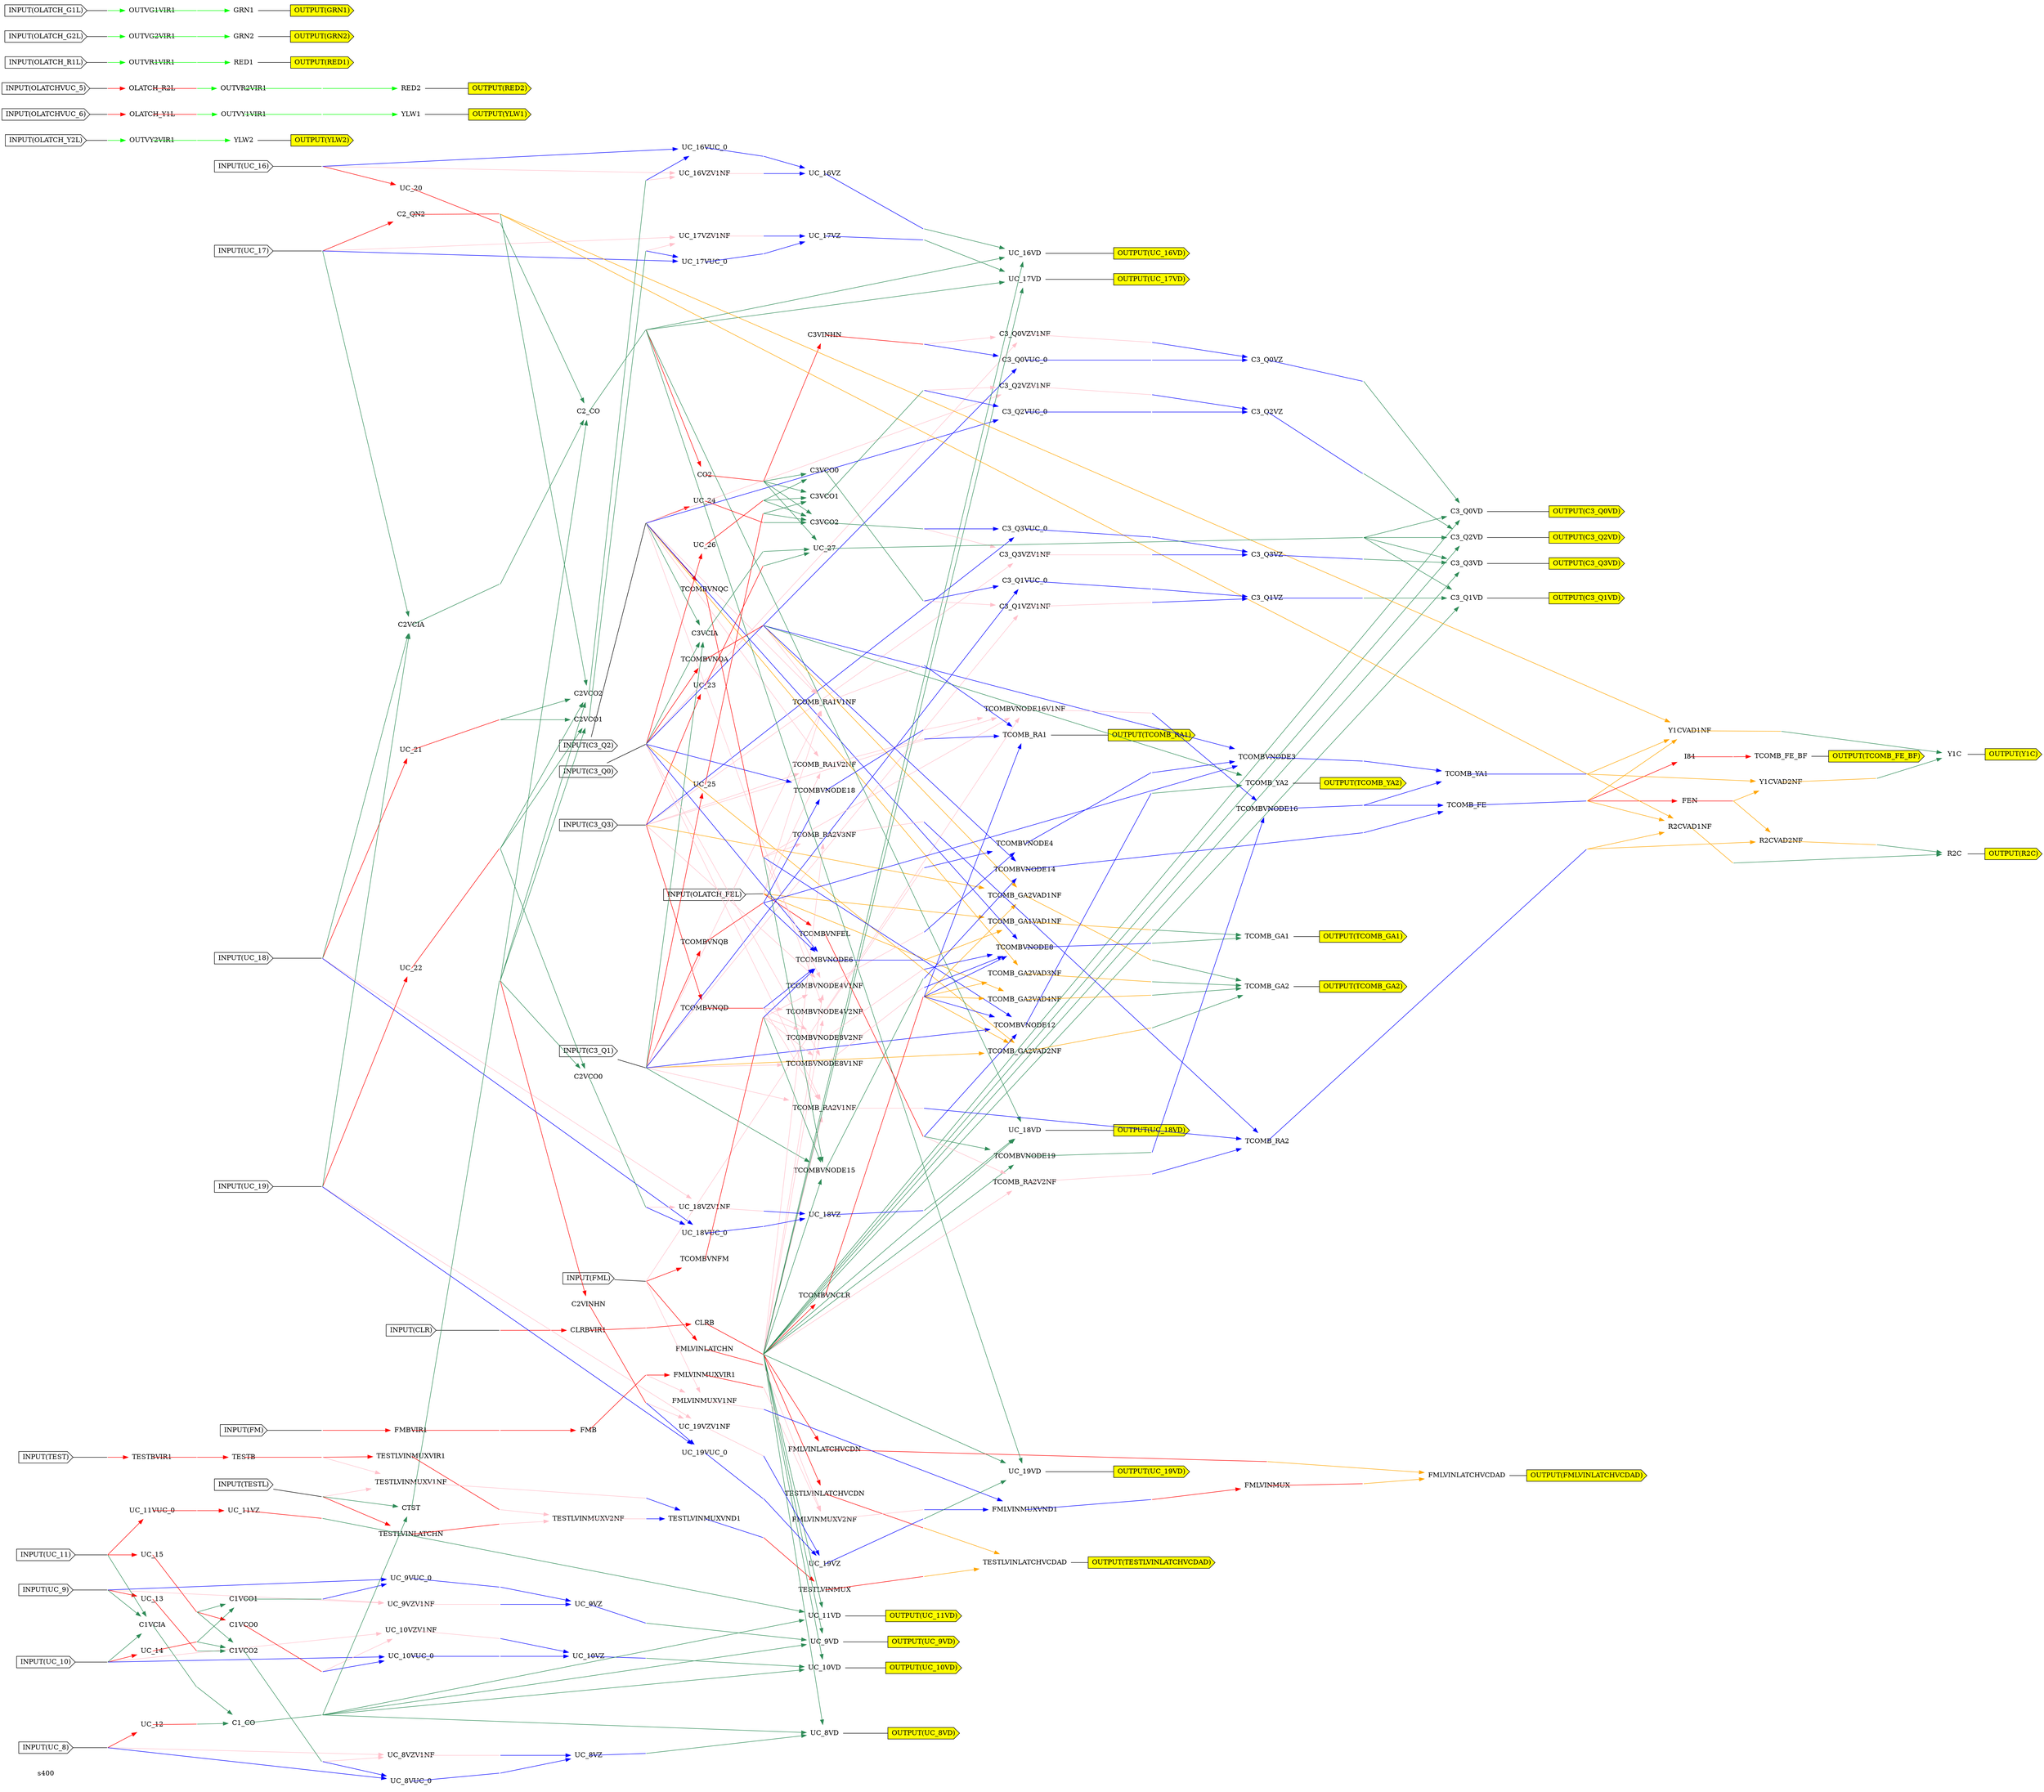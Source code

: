 digraph a
{
	//24 Inputs
	//27 Outputs
	//162 Gates
	overlap = false;
	rankdir = LR;
	splines = false;
	"s400" [color = invis]
	FM [label = "INPUT(FM)" shape = cds style = filled fillcolor = white]
	OFM [label = "", fixedsize="false", width=0, height=0, shape=none]
	FM -> OFM [arrowhead=none]
	TEST [label = "INPUT(TEST)" shape = cds style = filled fillcolor = white]
	OTEST [label = "", fixedsize="false", width=0, height=0, shape=none]
	TEST -> OTEST [arrowhead=none]
	CLR [label = "INPUT(CLR)" shape = cds style = filled fillcolor = white]
	OCLR [label = "", fixedsize="false", width=0, height=0, shape=none]
	CLR -> OCLR [arrowhead=none]
	TESTL [label = "INPUT(TESTL)" shape = cds style = filled fillcolor = white]
	OTESTL [label = "", fixedsize="false", width=0, height=0, shape=none]
	TESTL -> OTESTL [arrowhead=none]
	FML [label = "INPUT(FML)" shape = cds style = filled fillcolor = white]
	OFML [label = "", fixedsize="false", width=0, height=0, shape=none]
	FML -> OFML [arrowhead=none]
	OLATCH_Y2L [label = "INPUT(OLATCH_Y2L)" shape = cds style = filled fillcolor = white]
	OOLATCH_Y2L [label = "", fixedsize="false", width=0, height=0, shape=none]
	OLATCH_Y2L -> OOLATCH_Y2L [arrowhead=none]
	OLATCHVUC_6 [label = "INPUT(OLATCHVUC_6)" shape = cds style = filled fillcolor = white]
	OOLATCHVUC_6 [label = "", fixedsize="false", width=0, height=0, shape=none]
	OLATCHVUC_6 -> OOLATCHVUC_6 [arrowhead=none]
	OLATCHVUC_5 [label = "INPUT(OLATCHVUC_5)" shape = cds style = filled fillcolor = white]
	OOLATCHVUC_5 [label = "", fixedsize="false", width=0, height=0, shape=none]
	OLATCHVUC_5 -> OOLATCHVUC_5 [arrowhead=none]
	OLATCH_R1L [label = "INPUT(OLATCH_R1L)" shape = cds style = filled fillcolor = white]
	OOLATCH_R1L [label = "", fixedsize="false", width=0, height=0, shape=none]
	OLATCH_R1L -> OOLATCH_R1L [arrowhead=none]
	OLATCH_G2L [label = "INPUT(OLATCH_G2L)" shape = cds style = filled fillcolor = white]
	OOLATCH_G2L [label = "", fixedsize="false", width=0, height=0, shape=none]
	OLATCH_G2L -> OOLATCH_G2L [arrowhead=none]
	OLATCH_G1L [label = "INPUT(OLATCH_G1L)" shape = cds style = filled fillcolor = white]
	OOLATCH_G1L [label = "", fixedsize="false", width=0, height=0, shape=none]
	OLATCH_G1L -> OOLATCH_G1L [arrowhead=none]
	OLATCH_FEL [label = "INPUT(OLATCH_FEL)" shape = cds style = filled fillcolor = white]
	OOLATCH_FEL [label = "", fixedsize="false", width=0, height=0, shape=none]
	OLATCH_FEL -> OOLATCH_FEL [arrowhead=none]
	C3_Q3 [label = "INPUT(C3_Q3)" shape = cds style = filled fillcolor = white]
	OC3_Q3 [label = "", fixedsize="false", width=0, height=0, shape=none]
	C3_Q3 -> OC3_Q3 [arrowhead=none]
	C3_Q2 [label = "INPUT(C3_Q2)" shape = cds style = filled fillcolor = white]
	OC3_Q2 [label = "", fixedsize="false", width=0, height=0, shape=none]
	C3_Q2 -> OC3_Q2 [arrowhead=none]
	C3_Q1 [label = "INPUT(C3_Q1)" shape = cds style = filled fillcolor = white]
	OC3_Q1 [label = "", fixedsize="false", width=0, height=0, shape=none]
	C3_Q1 -> OC3_Q1 [arrowhead=none]
	C3_Q0 [label = "INPUT(C3_Q0)" shape = cds style = filled fillcolor = white]
	OC3_Q0 [label = "", fixedsize="false", width=0, height=0, shape=none]
	C3_Q0 -> OC3_Q0 [arrowhead=none]
	UC_16 [label = "INPUT(UC_16)" shape = cds style = filled fillcolor = white]
	OUC_16 [label = "", fixedsize="false", width=0, height=0, shape=none]
	UC_16 -> OUC_16 [arrowhead=none]
	UC_17 [label = "INPUT(UC_17)" shape = cds style = filled fillcolor = white]
	OUC_17 [label = "", fixedsize="false", width=0, height=0, shape=none]
	UC_17 -> OUC_17 [arrowhead=none]
	UC_18 [label = "INPUT(UC_18)" shape = cds style = filled fillcolor = white]
	OUC_18 [label = "", fixedsize="false", width=0, height=0, shape=none]
	UC_18 -> OUC_18 [arrowhead=none]
	UC_19 [label = "INPUT(UC_19)" shape = cds style = filled fillcolor = white]
	OUC_19 [label = "", fixedsize="false", width=0, height=0, shape=none]
	UC_19 -> OUC_19 [arrowhead=none]
	UC_8 [label = "INPUT(UC_8)" shape = cds style = filled fillcolor = white]
	OUC_8 [label = "", fixedsize="false", width=0, height=0, shape=none]
	UC_8 -> OUC_8 [arrowhead=none]
	UC_9 [label = "INPUT(UC_9)" shape = cds style = filled fillcolor = white]
	OUC_9 [label = "", fixedsize="false", width=0, height=0, shape=none]
	UC_9 -> OUC_9 [arrowhead=none]
	UC_10 [label = "INPUT(UC_10)" shape = cds style = filled fillcolor = white]
	OUC_10 [label = "", fixedsize="false", width=0, height=0, shape=none]
	UC_10 -> OUC_10 [arrowhead=none]
	UC_11 [label = "INPUT(UC_11)" shape = cds style = filled fillcolor = white]
	OUC_11 [label = "", fixedsize="false", width=0, height=0, shape=none]
	UC_11 -> OUC_11 [arrowhead=none]
	OYLW2 [label = "OUTPUT(YLW2)" shape = cds style = filled fillcolor = yellow]
	OYLW1 [label = "OUTPUT(YLW1)" shape = cds style = filled fillcolor = yellow]
	ORED2 [label = "OUTPUT(RED2)" shape = cds style = filled fillcolor = yellow]
	ORED1 [label = "OUTPUT(RED1)" shape = cds style = filled fillcolor = yellow]
	OGRN2 [label = "OUTPUT(GRN2)" shape = cds style = filled fillcolor = yellow]
	OGRN1 [label = "OUTPUT(GRN1)" shape = cds style = filled fillcolor = yellow]
	OTCOMB_FE_BF [label = "OUTPUT(TCOMB_FE_BF)" shape = cds style = filled fillcolor = yellow]
	OTESTLVINLATCHVCDAD [label = "OUTPUT(TESTLVINLATCHVCDAD)" shape = cds style = filled fillcolor = yellow]
	OFMLVINLATCHVCDAD [label = "OUTPUT(FMLVINLATCHVCDAD)" shape = cds style = filled fillcolor = yellow]
	OTCOMB_RA1 [label = "OUTPUT(TCOMB_RA1)" shape = cds style = filled fillcolor = yellow]
	OC3_Q3VD [label = "OUTPUT(C3_Q3VD)" shape = cds style = filled fillcolor = yellow]
	OC3_Q2VD [label = "OUTPUT(C3_Q2VD)" shape = cds style = filled fillcolor = yellow]
	OC3_Q1VD [label = "OUTPUT(C3_Q1VD)" shape = cds style = filled fillcolor = yellow]
	OC3_Q0VD [label = "OUTPUT(C3_Q0VD)" shape = cds style = filled fillcolor = yellow]
	OUC_16VD [label = "OUTPUT(UC_16VD)" shape = cds style = filled fillcolor = yellow]
	OUC_17VD [label = "OUTPUT(UC_17VD)" shape = cds style = filled fillcolor = yellow]
	OUC_18VD [label = "OUTPUT(UC_18VD)" shape = cds style = filled fillcolor = yellow]
	OUC_19VD [label = "OUTPUT(UC_19VD)" shape = cds style = filled fillcolor = yellow]
	OUC_8VD [label = "OUTPUT(UC_8VD)" shape = cds style = filled fillcolor = yellow]
	OUC_9VD [label = "OUTPUT(UC_9VD)" shape = cds style = filled fillcolor = yellow]
	OUC_10VD [label = "OUTPUT(UC_10VD)" shape = cds style = filled fillcolor = yellow]
	OUC_11VD [label = "OUTPUT(UC_11VD)" shape = cds style = filled fillcolor = yellow]
	OTCOMB_GA2 [label = "OUTPUT(TCOMB_GA2)" shape = cds style = filled fillcolor = yellow]
	OTCOMB_YA2 [label = "OUTPUT(TCOMB_YA2)" shape = cds style = filled fillcolor = yellow]
	OTCOMB_GA1 [label = "OUTPUT(TCOMB_GA1)" shape = cds style = filled fillcolor = yellow]
	OY1C [label = "OUTPUT(Y1C)" shape = cds style = filled fillcolor = yellow]
	OR2C [label = "OUTPUT(R2C)" shape = cds style = filled fillcolor = yellow]
	TESTLVINMUXVIR1 [label = "TESTLVINMUXVIR1" shape = none fillcolor = red image="NOT.png"];
	OTESTLVINMUXVIR1 [label = "", fixedsize="false", width=0, height=0, shape=none]
	TESTLVINMUXVIR1 -> OTESTLVINMUXVIR1 [arrowhead=none color = red tailclip=false]
	OTESTB -> TESTLVINMUXVIR1 [color = red];
	TESTLVINMUX [label = "TESTLVINMUX" shape = none fillcolor = red image="NOT.png"];
	OTESTLVINMUX [label = "", fixedsize="false", width=0, height=0, shape=none]
	TESTLVINMUX -> OTESTLVINMUX [arrowhead=none color = red tailclip=false]
	OTESTLVINMUXVND1 -> TESTLVINMUX [color = red];
	TESTLVINLATCHN [label = "TESTLVINLATCHN" shape = none fillcolor = red image="NOT.png"];
	OTESTLVINLATCHN [label = "", fixedsize="false", width=0, height=0, shape=none]
	TESTLVINLATCHN -> OTESTLVINLATCHN [arrowhead=none color = red tailclip=false]
	OTESTL -> TESTLVINLATCHN [color = red];
	TESTLVINLATCHVCDN [label = "TESTLVINLATCHVCDN" shape = none fillcolor = red image="NOT.png"];
	OTESTLVINLATCHVCDN [label = "", fixedsize="false", width=0, height=0, shape=none]
	TESTLVINLATCHVCDN -> OTESTLVINLATCHVCDN [arrowhead=none color = red tailclip=false]
	OCLRB -> TESTLVINLATCHVCDN [color = red];
	FMLVINMUXVIR1 [label = "FMLVINMUXVIR1" shape = none fillcolor = red image="NOT.png"];
	OFMLVINMUXVIR1 [label = "", fixedsize="false", width=0, height=0, shape=none]
	FMLVINMUXVIR1 -> OFMLVINMUXVIR1 [arrowhead=none color = red tailclip=false]
	OFMB -> FMLVINMUXVIR1 [color = red];
	FMLVINMUX [label = "FMLVINMUX" shape = none fillcolor = red image="NOT.png"];
	OFMLVINMUX [label = "", fixedsize="false", width=0, height=0, shape=none]
	FMLVINMUX -> OFMLVINMUX [arrowhead=none color = red tailclip=false]
	OFMLVINMUXVND1 -> FMLVINMUX [color = red];
	FMLVINLATCHN [label = "FMLVINLATCHN" shape = none fillcolor = red image="NOT.png"];
	OFMLVINLATCHN [label = "", fixedsize="false", width=0, height=0, shape=none]
	FMLVINLATCHN -> OFMLVINLATCHN [arrowhead=none color = red tailclip=false]
	OFML -> FMLVINLATCHN [color = red];
	FMLVINLATCHVCDN [label = "FMLVINLATCHVCDN" shape = none fillcolor = red image="NOT.png"];
	OFMLVINLATCHVCDN [label = "", fixedsize="false", width=0, height=0, shape=none]
	FMLVINLATCHVCDN -> OFMLVINLATCHVCDN [arrowhead=none color = red tailclip=false]
	OCLRB -> FMLVINLATCHVCDN [color = red];
	YLW2 [label = "YLW2" shape = none fillcolor = green image="BUF.png"];
	YLW2 -> OYLW2 [arrowhead=none color = black]
	OOUTVY2VIR1 -> YLW2 [color = green];
	OUTVY2VIR1 [label = "OUTVY2VIR1" shape = none fillcolor = green image="BUF.png"];
	OOUTVY2VIR1 [label = "", fixedsize="false", width=0, height=0, shape=none]
	OUTVY2VIR1 -> OOUTVY2VIR1 [arrowhead=none color = green tailclip=false]
	OOLATCH_Y2L -> OUTVY2VIR1 [color = green];
	YLW1 [label = "YLW1" shape = none fillcolor = green image="BUF.png"];
	YLW1 -> OYLW1 [arrowhead=none color = black]
	OOUTVY1VIR1 -> YLW1 [color = green];
	OUTVY1VIR1 [label = "OUTVY1VIR1" shape = none fillcolor = green image="BUF.png"];
	OOUTVY1VIR1 [label = "", fixedsize="false", width=0, height=0, shape=none]
	OUTVY1VIR1 -> OOUTVY1VIR1 [arrowhead=none color = green tailclip=false]
	OOLATCH_Y1L -> OUTVY1VIR1 [color = green];
	RED2 [label = "RED2" shape = none fillcolor = green image="BUF.png"];
	RED2 -> ORED2 [arrowhead=none color = black]
	OOUTVR2VIR1 -> RED2 [color = green];
	OUTVR2VIR1 [label = "OUTVR2VIR1" shape = none fillcolor = green image="BUF.png"];
	OOUTVR2VIR1 [label = "", fixedsize="false", width=0, height=0, shape=none]
	OUTVR2VIR1 -> OOUTVR2VIR1 [arrowhead=none color = green tailclip=false]
	OOLATCH_R2L -> OUTVR2VIR1 [color = green];
	RED1 [label = "RED1" shape = none fillcolor = green image="BUF.png"];
	RED1 -> ORED1 [arrowhead=none color = black]
	OOUTVR1VIR1 -> RED1 [color = green];
	OUTVR1VIR1 [label = "OUTVR1VIR1" shape = none fillcolor = green image="BUF.png"];
	OOUTVR1VIR1 [label = "", fixedsize="false", width=0, height=0, shape=none]
	OUTVR1VIR1 -> OOUTVR1VIR1 [arrowhead=none color = green tailclip=false]
	OOLATCH_R1L -> OUTVR1VIR1 [color = green];
	GRN2 [label = "GRN2" shape = none fillcolor = green image="BUF.png"];
	GRN2 -> OGRN2 [arrowhead=none color = black]
	OOUTVG2VIR1 -> GRN2 [color = green];
	OUTVG2VIR1 [label = "OUTVG2VIR1" shape = none fillcolor = green image="BUF.png"];
	OOUTVG2VIR1 [label = "", fixedsize="false", width=0, height=0, shape=none]
	OUTVG2VIR1 -> OOUTVG2VIR1 [arrowhead=none color = green tailclip=false]
	OOLATCH_G2L -> OUTVG2VIR1 [color = green];
	GRN1 [label = "GRN1" shape = none fillcolor = green image="BUF.png"];
	GRN1 -> OGRN1 [arrowhead=none color = black]
	OOUTVG1VIR1 -> GRN1 [color = green];
	OUTVG1VIR1 [label = "OUTVG1VIR1" shape = none fillcolor = green image="BUF.png"];
	OOUTVG1VIR1 [label = "", fixedsize="false", width=0, height=0, shape=none]
	OUTVG1VIR1 -> OOUTVG1VIR1 [arrowhead=none color = green tailclip=false]
	OOLATCH_G1L -> OUTVG1VIR1 [color = green];
	OLATCH_Y1L [label = "OLATCH_Y1L" shape = none fillcolor = red image="NOT.png"];
	OOLATCH_Y1L [label = "", fixedsize="false", width=0, height=0, shape=none]
	OLATCH_Y1L -> OOLATCH_Y1L [arrowhead=none color = red tailclip=false]
	OOLATCHVUC_6 -> OLATCH_Y1L [color = red];
	OLATCH_R2L [label = "OLATCH_R2L" shape = none fillcolor = red image="NOT.png"];
	OOLATCH_R2L [label = "", fixedsize="false", width=0, height=0, shape=none]
	OLATCH_R2L -> OOLATCH_R2L [arrowhead=none color = red tailclip=false]
	OOLATCHVUC_5 -> OLATCH_R2L [color = red];
	I84 [label = "I84" shape = none fillcolor = red image="NOT.png"];
	OI84 [label = "", fixedsize="false", width=0, height=0, shape=none]
	I84 -> OI84 [arrowhead=none color = red tailclip=false]
	OTCOMB_FE -> I84 [color = red];
	TCOMB_FE_BF [label = "TCOMB_FE_BF" shape = none fillcolor = red image="NOT.png"];
	TCOMB_FE_BF -> OTCOMB_FE_BF [arrowhead=none color = black]
	OI84 -> TCOMB_FE_BF [color = red];
	FEN [label = "FEN" shape = none fillcolor = red image="NOT.png"];
	OFEN [label = "", fixedsize="false", width=0, height=0, shape=none]
	FEN -> OFEN [arrowhead=none color = red tailclip=false]
	OTCOMB_FE -> FEN [color = red];
	CO2 [label = "CO2" shape = none fillcolor = red image="NOT.png"];
	OCO2 [label = "", fixedsize="false", width=0, height=0, shape=none]
	CO2 -> OCO2 [arrowhead=none color = red tailclip=false]
	OC2_CO -> CO2 [color = red];
	UC_23 [label = "UC_23" shape = none fillcolor = red image="NOT.png"];
	OUC_23 [label = "", fixedsize="false", width=0, height=0, shape=none]
	UC_23 -> OUC_23 [arrowhead=none color = red tailclip=false]
	OC3_Q3 -> UC_23 [color = red];
	UC_24 [label = "UC_24" shape = none fillcolor = red image="NOT.png"];
	OUC_24 [label = "", fixedsize="false", width=0, height=0, shape=none]
	UC_24 -> OUC_24 [arrowhead=none color = red tailclip=false]
	OC3_Q2 -> UC_24 [color = red];
	UC_25 [label = "UC_25" shape = none fillcolor = red image="NOT.png"];
	OUC_25 [label = "", fixedsize="false", width=0, height=0, shape=none]
	UC_25 -> OUC_25 [arrowhead=none color = red tailclip=false]
	OC3_Q1 -> UC_25 [color = red];
	UC_26 [label = "UC_26" shape = none fillcolor = red image="NOT.png"];
	OUC_26 [label = "", fixedsize="false", width=0, height=0, shape=none]
	UC_26 -> OUC_26 [arrowhead=none color = red tailclip=false]
	OC3_Q0 -> UC_26 [color = red];
	C3VINHN [label = "C3VINHN" shape = none fillcolor = red image="NOT.png"];
	OC3VINHN [label = "", fixedsize="false", width=0, height=0, shape=none]
	C3VINHN -> OC3VINHN [arrowhead=none color = red tailclip=false]
	OCO2 -> C3VINHN [color = red];
	UC_20 [label = "UC_20" shape = none fillcolor = red image="NOT.png"];
	OUC_20 [label = "", fixedsize="false", width=0, height=0, shape=none]
	UC_20 -> OUC_20 [arrowhead=none color = red tailclip=false]
	OUC_16 -> UC_20 [color = red];
	C2_QN2 [label = "C2_QN2" shape = none fillcolor = red image="NOT.png"];
	OC2_QN2 [label = "", fixedsize="false", width=0, height=0, shape=none]
	C2_QN2 -> OC2_QN2 [arrowhead=none color = red tailclip=false]
	OUC_17 -> C2_QN2 [color = red];
	UC_21 [label = "UC_21" shape = none fillcolor = red image="NOT.png"];
	OUC_21 [label = "", fixedsize="false", width=0, height=0, shape=none]
	UC_21 -> OUC_21 [arrowhead=none color = red tailclip=false]
	OUC_18 -> UC_21 [color = red];
	UC_22 [label = "UC_22" shape = none fillcolor = red image="NOT.png"];
	OUC_22 [label = "", fixedsize="false", width=0, height=0, shape=none]
	UC_22 -> OUC_22 [arrowhead=none color = red tailclip=false]
	OUC_19 -> UC_22 [color = red];
	C2VINHN [label = "C2VINHN" shape = none fillcolor = red image="NOT.png"];
	OC2VINHN [label = "", fixedsize="false", width=0, height=0, shape=none]
	C2VINHN -> OC2VINHN [arrowhead=none color = red tailclip=false]
	OCTST -> C2VINHN [color = red];
	C1VCO0 [label = "C1VCO0" shape = none fillcolor = red image="NOT.png"];
	OC1VCO0 [label = "", fixedsize="false", width=0, height=0, shape=none]
	C1VCO0 -> OC1VCO0 [arrowhead=none color = red tailclip=false]
	OUC_15 -> C1VCO0 [color = red];
	UC_12 [label = "UC_12" shape = none fillcolor = red image="NOT.png"];
	OUC_12 [label = "", fixedsize="false", width=0, height=0, shape=none]
	UC_12 -> OUC_12 [arrowhead=none color = red tailclip=false]
	OUC_8 -> UC_12 [color = red];
	UC_13 [label = "UC_13" shape = none fillcolor = red image="NOT.png"];
	OUC_13 [label = "", fixedsize="false", width=0, height=0, shape=none]
	UC_13 -> OUC_13 [arrowhead=none color = red tailclip=false]
	OUC_9 -> UC_13 [color = red];
	UC_14 [label = "UC_14" shape = none fillcolor = red image="NOT.png"];
	OUC_14 [label = "", fixedsize="false", width=0, height=0, shape=none]
	UC_14 -> OUC_14 [arrowhead=none color = red tailclip=false]
	OUC_10 -> UC_14 [color = red];
	UC_11VZ [label = "UC_11VZ" shape = none fillcolor = red image="NOT.png"];
	OUC_11VZ [label = "", fixedsize="false", width=0, height=0, shape=none]
	UC_11VZ -> OUC_11VZ [arrowhead=none color = red tailclip=false]
	OUC_11VUC_0 -> UC_11VZ [color = red];
	UC_11VUC_0 [label = "UC_11VUC_0" shape = none fillcolor = red image="NOT.png"];
	OUC_11VUC_0 [label = "", fixedsize="false", width=0, height=0, shape=none]
	UC_11VUC_0 -> OUC_11VUC_0 [arrowhead=none color = red tailclip=false]
	OUC_11 -> UC_11VUC_0 [color = red];
	UC_15 [label = "UC_15" shape = none fillcolor = red image="NOT.png"];
	OUC_15 [label = "", fixedsize="false", width=0, height=0, shape=none]
	UC_15 -> OUC_15 [arrowhead=none color = red tailclip=false]
	OUC_11 -> UC_15 [color = red];
	TCOMBVNQD [label = "TCOMBVNQD" shape = none fillcolor = red image="NOT.png"];
	OTCOMBVNQD [label = "", fixedsize="false", width=0, height=0, shape=none]
	TCOMBVNQD -> OTCOMBVNQD [arrowhead=none color = red tailclip=false]
	OC3_Q3 -> TCOMBVNQD [color = red];
	TCOMBVNQC [label = "TCOMBVNQC" shape = none fillcolor = red image="NOT.png"];
	OTCOMBVNQC [label = "", fixedsize="false", width=0, height=0, shape=none]
	TCOMBVNQC -> OTCOMBVNQC [arrowhead=none color = red tailclip=false]
	OC3_Q2 -> TCOMBVNQC [color = red];
	TCOMBVNQB [label = "TCOMBVNQB" shape = none fillcolor = red image="NOT.png"];
	OTCOMBVNQB [label = "", fixedsize="false", width=0, height=0, shape=none]
	TCOMBVNQB -> OTCOMBVNQB [arrowhead=none color = red tailclip=false]
	OC3_Q1 -> TCOMBVNQB [color = red];
	TCOMBVNQA [label = "TCOMBVNQA" shape = none fillcolor = red image="NOT.png"];
	OTCOMBVNQA [label = "", fixedsize="false", width=0, height=0, shape=none]
	TCOMBVNQA -> OTCOMBVNQA [arrowhead=none color = red tailclip=false]
	OC3_Q0 -> TCOMBVNQA [color = red];
	TCOMBVNFM [label = "TCOMBVNFM" shape = none fillcolor = red image="NOT.png"];
	OTCOMBVNFM [label = "", fixedsize="false", width=0, height=0, shape=none]
	TCOMBVNFM -> OTCOMBVNFM [arrowhead=none color = red tailclip=false]
	OFML -> TCOMBVNFM [color = red];
	TCOMBVNFEL [label = "TCOMBVNFEL" shape = none fillcolor = red image="NOT.png"];
	OTCOMBVNFEL [label = "", fixedsize="false", width=0, height=0, shape=none]
	TCOMBVNFEL -> OTCOMBVNFEL [arrowhead=none color = red tailclip=false]
	OOLATCH_FEL -> TCOMBVNFEL [color = red];
	TCOMBVNCLR [label = "TCOMBVNCLR" shape = none fillcolor = red image="NOT.png"];
	OTCOMBVNCLR [label = "", fixedsize="false", width=0, height=0, shape=none]
	TCOMBVNCLR -> OTCOMBVNCLR [arrowhead=none color = red tailclip=false]
	OCLRB -> TCOMBVNCLR [color = red];
	TESTB [label = "TESTB" shape = none fillcolor = red image="NOT.png"];
	OTESTB [label = "", fixedsize="false", width=0, height=0, shape=none]
	TESTB -> OTESTB [arrowhead=none color = red tailclip=false]
	OTESTBVIR1 -> TESTB [color = red];
	TESTBVIR1 [label = "TESTBVIR1" shape = none fillcolor = red image="NOT.png"];
	OTESTBVIR1 [label = "", fixedsize="false", width=0, height=0, shape=none]
	TESTBVIR1 -> OTESTBVIR1 [arrowhead=none color = red tailclip=false]
	OTEST -> TESTBVIR1 [color = red];
	FMB [label = "FMB" shape = none fillcolor = red image="NOT.png"];
	OFMB [label = "", fixedsize="false", width=0, height=0, shape=none]
	FMB -> OFMB [arrowhead=none color = red tailclip=false]
	OFMBVIR1 -> FMB [color = red];
	FMBVIR1 [label = "FMBVIR1" shape = none fillcolor = red image="NOT.png"];
	OFMBVIR1 [label = "", fixedsize="false", width=0, height=0, shape=none]
	FMBVIR1 -> OFMBVIR1 [arrowhead=none color = red tailclip=false]
	OFM -> FMBVIR1 [color = red];
	CLRB [label = "CLRB" shape = none fillcolor = red image="NOT.png"];
	OCLRB [label = "", fixedsize="false", width=0, height=0, shape=none]
	CLRB -> OCLRB [arrowhead=none color = red tailclip=false]
	OCLRBVIR1 -> CLRB [color = red];
	CLRBVIR1 [label = "CLRBVIR1" shape = none fillcolor = red image="NOT.png"];
	OCLRBVIR1 [label = "", fixedsize="false", width=0, height=0, shape=none]
	CLRBVIR1 -> OCLRBVIR1 [arrowhead=none color = red tailclip=false]
	OCLR -> CLRBVIR1 [color = red];
	TESTLVINLATCHVCDAD [label = "TESTLVINLATCHVCDAD" shape = none fillcolor = orange image="AND.png"];
	TESTLVINLATCHVCDAD -> OTESTLVINLATCHVCDAD [arrowhead=none color = black]
	OTESTLVINLATCHVCDN -> TESTLVINLATCHVCDAD [color = orange];
	OTESTLVINMUX -> TESTLVINLATCHVCDAD [color = orange];
	FMLVINLATCHVCDAD [label = "FMLVINLATCHVCDAD" shape = none fillcolor = orange image="AND.png"];
	FMLVINLATCHVCDAD -> OFMLVINLATCHVCDAD [arrowhead=none color = black]
	OFMLVINLATCHVCDN -> FMLVINLATCHVCDAD [color = orange];
	OFMLVINMUX -> FMLVINLATCHVCDAD [color = orange];
	TCOMB_GA2VAD4NF [label = "TCOMB_GA2VAD4NF" shape = none fillcolor = orange image="AND.png"];
	OTCOMB_GA2VAD4NF [label = "", fixedsize="false", width=0, height=0, shape=none]
	TCOMB_GA2VAD4NF -> OTCOMB_GA2VAD4NF [arrowhead=none color = orange tailclip=false]
	OOLATCH_FEL -> TCOMB_GA2VAD4NF [color = orange];
	OTCOMBVNCLR -> TCOMB_GA2VAD4NF [color = orange];
	TCOMB_GA2VAD3NF [label = "TCOMB_GA2VAD3NF" shape = none fillcolor = orange image="AND.png"];
	OTCOMB_GA2VAD3NF [label = "", fixedsize="false", width=0, height=0, shape=none]
	TCOMB_GA2VAD3NF -> OTCOMB_GA2VAD3NF [arrowhead=none color = orange tailclip=false]
	OC3_Q2 -> TCOMB_GA2VAD3NF [color = orange];
	OTCOMBVNCLR -> TCOMB_GA2VAD3NF [color = orange];
	TCOMB_GA2VAD2NF [label = "TCOMB_GA2VAD2NF" shape = none fillcolor = orange image="AND.png"];
	OTCOMB_GA2VAD2NF [label = "", fixedsize="false", width=0, height=0, shape=none]
	TCOMB_GA2VAD2NF -> OTCOMB_GA2VAD2NF [arrowhead=none color = orange tailclip=false]
	OC3_Q0 -> TCOMB_GA2VAD2NF [color = orange];
	OC3_Q1 -> TCOMB_GA2VAD2NF [color = orange];
	OTCOMBVNCLR -> TCOMB_GA2VAD2NF [color = orange];
	TCOMB_GA2VAD1NF [label = "TCOMB_GA2VAD1NF" shape = none fillcolor = orange image="AND.png"];
	OTCOMB_GA2VAD1NF [label = "", fixedsize="false", width=0, height=0, shape=none]
	TCOMB_GA2VAD1NF -> OTCOMB_GA2VAD1NF [arrowhead=none color = orange tailclip=false]
	OTCOMBVNQA -> TCOMB_GA2VAD1NF [color = orange];
	OC3_Q3 -> TCOMB_GA2VAD1NF [color = orange];
	OTCOMBVNCLR -> TCOMB_GA2VAD1NF [color = orange];
	TCOMB_GA1VAD1NF [label = "TCOMB_GA1VAD1NF" shape = none fillcolor = orange image="AND.png"];
	OTCOMB_GA1VAD1NF [label = "", fixedsize="false", width=0, height=0, shape=none]
	TCOMB_GA1VAD1NF -> OTCOMB_GA1VAD1NF [arrowhead=none color = orange tailclip=false]
	OTCOMBVNODE6 -> TCOMB_GA1VAD1NF [color = orange];
	OOLATCH_FEL -> TCOMB_GA1VAD1NF [color = orange];
	Y1CVAD2NF [label = "Y1CVAD2NF" shape = none fillcolor = orange image="AND.png"];
	OY1CVAD2NF [label = "", fixedsize="false", width=0, height=0, shape=none]
	Y1CVAD2NF -> OY1CVAD2NF [arrowhead=none color = orange tailclip=false]
	OFEN -> Y1CVAD2NF [color = orange];
	OTCOMB_YA1 -> Y1CVAD2NF [color = orange];
	Y1CVAD1NF [label = "Y1CVAD1NF" shape = none fillcolor = orange image="AND.png"];
	OY1CVAD1NF [label = "", fixedsize="false", width=0, height=0, shape=none]
	Y1CVAD1NF -> OY1CVAD1NF [arrowhead=none color = orange tailclip=false]
	OTCOMB_FE -> Y1CVAD1NF [color = orange];
	OTCOMB_YA1 -> Y1CVAD1NF [color = orange];
	OC2_QN2 -> Y1CVAD1NF [color = orange];
	R2CVAD2NF [label = "R2CVAD2NF" shape = none fillcolor = orange image="AND.png"];
	OR2CVAD2NF [label = "", fixedsize="false", width=0, height=0, shape=none]
	R2CVAD2NF -> OR2CVAD2NF [arrowhead=none color = orange tailclip=false]
	OFEN -> R2CVAD2NF [color = orange];
	OTCOMB_RA2 -> R2CVAD2NF [color = orange];
	R2CVAD1NF [label = "R2CVAD1NF" shape = none fillcolor = orange image="AND.png"];
	OR2CVAD1NF [label = "", fixedsize="false", width=0, height=0, shape=none]
	R2CVAD1NF -> OR2CVAD1NF [arrowhead=none color = orange tailclip=false]
	OTCOMB_FE -> R2CVAD1NF [color = orange];
	OTCOMB_RA2 -> R2CVAD1NF [color = orange];
	OC2_QN2 -> R2CVAD1NF [color = orange];
	TESTLVINMUXV2NF [label = "TESTLVINMUXV2NF" shape = none fillcolor = pink image="OR.png"];
	OTESTLVINMUXV2NF [label = "", fixedsize="false", width=0, height=0, shape=none]
	TESTLVINMUXV2NF -> OTESTLVINMUXV2NF [arrowhead=none color = pink tailclip=false]
	OTESTLVINMUXVIR1 -> TESTLVINMUXV2NF [color = pink];
	OTESTLVINLATCHN -> TESTLVINMUXV2NF [color = pink];
	TESTLVINMUXV1NF [label = "TESTLVINMUXV1NF" shape = none fillcolor = pink image="OR.png"];
	OTESTLVINMUXV1NF [label = "", fixedsize="false", width=0, height=0, shape=none]
	TESTLVINMUXV1NF -> OTESTLVINMUXV1NF [arrowhead=none color = pink tailclip=false]
	OTESTB -> TESTLVINMUXV1NF [color = pink];
	OTESTL -> TESTLVINMUXV1NF [color = pink];
	FMLVINMUXV2NF [label = "FMLVINMUXV2NF" shape = none fillcolor = pink image="OR.png"];
	OFMLVINMUXV2NF [label = "", fixedsize="false", width=0, height=0, shape=none]
	FMLVINMUXV2NF -> OFMLVINMUXV2NF [arrowhead=none color = pink tailclip=false]
	OFMLVINMUXVIR1 -> FMLVINMUXV2NF [color = pink];
	OFMLVINLATCHN -> FMLVINMUXV2NF [color = pink];
	FMLVINMUXV1NF [label = "FMLVINMUXV1NF" shape = none fillcolor = pink image="OR.png"];
	OFMLVINMUXV1NF [label = "", fixedsize="false", width=0, height=0, shape=none]
	FMLVINMUXV1NF -> OFMLVINMUXV1NF [arrowhead=none color = pink tailclip=false]
	OFMB -> FMLVINMUXV1NF [color = pink];
	OFML -> FMLVINMUXV1NF [color = pink];
	C3_Q3VZV1NF [label = "C3_Q3VZV1NF" shape = none fillcolor = pink image="OR.png"];
	OC3_Q3VZV1NF [label = "", fixedsize="false", width=0, height=0, shape=none]
	C3_Q3VZV1NF -> OC3_Q3VZV1NF [arrowhead=none color = pink tailclip=false]
	OC3VCO2 -> C3_Q3VZV1NF [color = pink];
	OC3_Q3 -> C3_Q3VZV1NF [color = pink];
	C3_Q2VZV1NF [label = "C3_Q2VZV1NF" shape = none fillcolor = pink image="OR.png"];
	OC3_Q2VZV1NF [label = "", fixedsize="false", width=0, height=0, shape=none]
	C3_Q2VZV1NF -> OC3_Q2VZV1NF [arrowhead=none color = pink tailclip=false]
	OC3VCO1 -> C3_Q2VZV1NF [color = pink];
	OC3_Q2 -> C3_Q2VZV1NF [color = pink];
	C3_Q1VZV1NF [label = "C3_Q1VZV1NF" shape = none fillcolor = pink image="OR.png"];
	OC3_Q1VZV1NF [label = "", fixedsize="false", width=0, height=0, shape=none]
	C3_Q1VZV1NF -> OC3_Q1VZV1NF [arrowhead=none color = pink tailclip=false]
	OC3VCO0 -> C3_Q1VZV1NF [color = pink];
	OC3_Q1 -> C3_Q1VZV1NF [color = pink];
	C3_Q0VZV1NF [label = "C3_Q0VZV1NF" shape = none fillcolor = pink image="OR.png"];
	OC3_Q0VZV1NF [label = "", fixedsize="false", width=0, height=0, shape=none]
	C3_Q0VZV1NF -> OC3_Q0VZV1NF [arrowhead=none color = pink tailclip=false]
	OC3VINHN -> C3_Q0VZV1NF [color = pink];
	OC3_Q0 -> C3_Q0VZV1NF [color = pink];
	UC_16VZV1NF [label = "UC_16VZV1NF" shape = none fillcolor = pink image="OR.png"];
	OUC_16VZV1NF [label = "", fixedsize="false", width=0, height=0, shape=none]
	UC_16VZV1NF -> OUC_16VZV1NF [arrowhead=none color = pink tailclip=false]
	OC2VCO2 -> UC_16VZV1NF [color = pink];
	OUC_16 -> UC_16VZV1NF [color = pink];
	UC_17VZV1NF [label = "UC_17VZV1NF" shape = none fillcolor = pink image="OR.png"];
	OUC_17VZV1NF [label = "", fixedsize="false", width=0, height=0, shape=none]
	UC_17VZV1NF -> OUC_17VZV1NF [arrowhead=none color = pink tailclip=false]
	OC2VCO1 -> UC_17VZV1NF [color = pink];
	OUC_17 -> UC_17VZV1NF [color = pink];
	UC_18VZV1NF [label = "UC_18VZV1NF" shape = none fillcolor = pink image="OR.png"];
	OUC_18VZV1NF [label = "", fixedsize="false", width=0, height=0, shape=none]
	UC_18VZV1NF -> OUC_18VZV1NF [arrowhead=none color = pink tailclip=false]
	OC2VCO0 -> UC_18VZV1NF [color = pink];
	OUC_18 -> UC_18VZV1NF [color = pink];
	UC_19VZV1NF [label = "UC_19VZV1NF" shape = none fillcolor = pink image="OR.png"];
	OUC_19VZV1NF [label = "", fixedsize="false", width=0, height=0, shape=none]
	UC_19VZV1NF -> OUC_19VZV1NF [arrowhead=none color = pink tailclip=false]
	OC2VINHN -> UC_19VZV1NF [color = pink];
	OUC_19 -> UC_19VZV1NF [color = pink];
	UC_8VZV1NF [label = "UC_8VZV1NF" shape = none fillcolor = pink image="OR.png"];
	OUC_8VZV1NF [label = "", fixedsize="false", width=0, height=0, shape=none]
	UC_8VZV1NF -> OUC_8VZV1NF [arrowhead=none color = pink tailclip=false]
	OC1VCO2 -> UC_8VZV1NF [color = pink];
	OUC_8 -> UC_8VZV1NF [color = pink];
	UC_9VZV1NF [label = "UC_9VZV1NF" shape = none fillcolor = pink image="OR.png"];
	OUC_9VZV1NF [label = "", fixedsize="false", width=0, height=0, shape=none]
	UC_9VZV1NF -> OUC_9VZV1NF [arrowhead=none color = pink tailclip=false]
	OC1VCO1 -> UC_9VZV1NF [color = pink];
	OUC_9 -> UC_9VZV1NF [color = pink];
	UC_10VZV1NF [label = "UC_10VZV1NF" shape = none fillcolor = pink image="OR.png"];
	OUC_10VZV1NF [label = "", fixedsize="false", width=0, height=0, shape=none]
	UC_10VZV1NF -> OUC_10VZV1NF [arrowhead=none color = pink tailclip=false]
	OC1VCO0 -> UC_10VZV1NF [color = pink];
	OUC_10 -> UC_10VZV1NF [color = pink];
	TCOMBVNODE16V1NF [label = "TCOMBVNODE16V1NF" shape = none fillcolor = pink image="OR.png"];
	OTCOMBVNODE16V1NF [label = "", fixedsize="false", width=0, height=0, shape=none]
	TCOMBVNODE16V1NF -> OTCOMBVNODE16V1NF [arrowhead=none color = pink tailclip=false]
	OTCOMBVNODE18 -> TCOMBVNODE16V1NF [color = pink];
	OFML -> TCOMBVNODE16V1NF [color = pink];
	OC3_Q3 -> TCOMBVNODE16V1NF [color = pink];
	OTCOMBVNQC -> TCOMBVNODE16V1NF [color = pink];
	TCOMB_RA2V3NF [label = "TCOMB_RA2V3NF" shape = none fillcolor = pink image="OR.png"];
	OTCOMB_RA2V3NF [label = "", fixedsize="false", width=0, height=0, shape=none]
	TCOMB_RA2V3NF -> OTCOMB_RA2V3NF [arrowhead=none color = pink tailclip=false]
	OTCOMBVNQC -> TCOMB_RA2V3NF [color = pink];
	OCLRB -> TCOMB_RA2V3NF [color = pink];
	TCOMB_RA2V2NF [label = "TCOMB_RA2V2NF" shape = none fillcolor = pink image="OR.png"];
	OTCOMB_RA2V2NF [label = "", fixedsize="false", width=0, height=0, shape=none]
	TCOMB_RA2V2NF -> OTCOMB_RA2V2NF [arrowhead=none color = pink tailclip=false]
	OTCOMBVNFEL -> TCOMB_RA2V2NF [color = pink];
	OCLRB -> TCOMB_RA2V2NF [color = pink];
	TCOMB_RA2V1NF [label = "TCOMB_RA2V1NF" shape = none fillcolor = pink image="OR.png"];
	OTCOMB_RA2V1NF [label = "", fixedsize="false", width=0, height=0, shape=none]
	TCOMB_RA2V1NF -> OTCOMB_RA2V1NF [arrowhead=none color = pink tailclip=false]
	OC3_Q0 -> TCOMB_RA2V1NF [color = pink];
	OC3_Q1 -> TCOMB_RA2V1NF [color = pink];
	OTCOMBVNQD -> TCOMB_RA2V1NF [color = pink];
	OCLRB -> TCOMB_RA2V1NF [color = pink];
	TCOMBVNODE4V2NF [label = "TCOMBVNODE4V2NF" shape = none fillcolor = pink image="OR.png"];
	OTCOMBVNODE4V2NF [label = "", fixedsize="false", width=0, height=0, shape=none]
	TCOMBVNODE4V2NF -> OTCOMBVNODE4V2NF [arrowhead=none color = pink tailclip=false]
	OC3_Q2 -> TCOMBVNODE4V2NF [color = pink];
	OTCOMBVNQD -> TCOMBVNODE4V2NF [color = pink];
	OCLRB -> TCOMBVNODE4V2NF [color = pink];
	TCOMBVNODE4V1NF [label = "TCOMBVNODE4V1NF" shape = none fillcolor = pink image="OR.png"];
	OTCOMBVNODE4V1NF [label = "", fixedsize="false", width=0, height=0, shape=none]
	TCOMBVNODE4V1NF -> OTCOMBVNODE4V1NF [arrowhead=none color = pink tailclip=false]
	OTCOMBVNQC -> TCOMBVNODE4V1NF [color = pink];
	OC3_Q3 -> TCOMBVNODE4V1NF [color = pink];
	OTCOMBVNFM -> TCOMBVNODE4V1NF [color = pink];
	OCLRB -> TCOMBVNODE4V1NF [color = pink];
	TCOMBVNODE8V2NF [label = "TCOMBVNODE8V2NF" shape = none fillcolor = pink image="OR.png"];
	OTCOMBVNODE8V2NF [label = "", fixedsize="false", width=0, height=0, shape=none]
	TCOMBVNODE8V2NF -> OTCOMBVNODE8V2NF [arrowhead=none color = pink tailclip=false]
	OTCOMBVNQD -> TCOMBVNODE8V2NF [color = pink];
	OTCOMBVNFM -> TCOMBVNODE8V2NF [color = pink];
	TCOMBVNODE8V1NF [label = "TCOMBVNODE8V1NF" shape = none fillcolor = pink image="OR.png"];
	OTCOMBVNODE8V1NF [label = "", fixedsize="false", width=0, height=0, shape=none]
	TCOMBVNODE8V1NF -> OTCOMBVNODE8V1NF [arrowhead=none color = pink tailclip=false]
	OC3_Q0 -> TCOMBVNODE8V1NF [color = pink];
	OC3_Q1 -> TCOMBVNODE8V1NF [color = pink];
	OTCOMBVNFM -> TCOMBVNODE8V1NF [color = pink];
	TCOMB_RA1V2NF [label = "TCOMB_RA1V2NF" shape = none fillcolor = pink image="OR.png"];
	OTCOMB_RA1V2NF [label = "", fixedsize="false", width=0, height=0, shape=none]
	TCOMB_RA1V2NF -> OTCOMB_RA1V2NF [arrowhead=none color = pink tailclip=false]
	OC3_Q2 -> TCOMB_RA1V2NF [color = pink];
	OC3_Q3 -> TCOMB_RA1V2NF [color = pink];
	OOLATCH_FEL -> TCOMB_RA1V2NF [color = pink];
	TCOMB_RA1V1NF [label = "TCOMB_RA1V1NF" shape = none fillcolor = pink image="OR.png"];
	OTCOMB_RA1V1NF [label = "", fixedsize="false", width=0, height=0, shape=none]
	TCOMB_RA1V1NF -> OTCOMB_RA1V1NF [arrowhead=none color = pink tailclip=false]
	OTCOMBVNQA -> TCOMB_RA1V1NF [color = pink];
	OC3_Q1 -> TCOMB_RA1V1NF [color = pink];
	OC3_Q2 -> TCOMB_RA1V1NF [color = pink];
	OOLATCH_FEL -> TCOMB_RA1V1NF [color = pink];
	TESTLVINMUXVND1 [label = "TESTLVINMUXVND1" shape = none fillcolor = blue image="NAND.png"];
	OTESTLVINMUXVND1 [label = "", fixedsize="false", width=0, height=0, shape=none]
	TESTLVINMUXVND1 -> OTESTLVINMUXVND1 [arrowhead=none color = blue tailclip=false]
	OTESTLVINMUXV2NF -> TESTLVINMUXVND1 [color = blue];
	OTESTLVINMUXV1NF -> TESTLVINMUXVND1 [color = blue];
	FMLVINMUXVND1 [label = "FMLVINMUXVND1" shape = none fillcolor = blue image="NAND.png"];
	OFMLVINMUXVND1 [label = "", fixedsize="false", width=0, height=0, shape=none]
	FMLVINMUXVND1 -> OFMLVINMUXVND1 [arrowhead=none color = blue tailclip=false]
	OFMLVINMUXV2NF -> FMLVINMUXVND1 [color = blue];
	OFMLVINMUXV1NF -> FMLVINMUXVND1 [color = blue];
	C3_Q3VZ [label = "C3_Q3VZ" shape = none fillcolor = blue image="NAND.png"];
	OC3_Q3VZ [label = "", fixedsize="false", width=0, height=0, shape=none]
	C3_Q3VZ -> OC3_Q3VZ [arrowhead=none color = blue tailclip=false]
	OC3_Q3VZV1NF -> C3_Q3VZ [color = blue];
	OC3_Q3VUC_0 -> C3_Q3VZ [color = blue];
	C3_Q3VUC_0 [label = "C3_Q3VUC_0" shape = none fillcolor = blue image="NAND.png"];
	OC3_Q3VUC_0 [label = "", fixedsize="false", width=0, height=0, shape=none]
	C3_Q3VUC_0 -> OC3_Q3VUC_0 [arrowhead=none color = blue tailclip=false]
	OC3VCO2 -> C3_Q3VUC_0 [color = blue];
	OC3_Q3 -> C3_Q3VUC_0 [color = blue];
	C3_Q2VZ [label = "C3_Q2VZ" shape = none fillcolor = blue image="NAND.png"];
	OC3_Q2VZ [label = "", fixedsize="false", width=0, height=0, shape=none]
	C3_Q2VZ -> OC3_Q2VZ [arrowhead=none color = blue tailclip=false]
	OC3_Q2VZV1NF -> C3_Q2VZ [color = blue];
	OC3_Q2VUC_0 -> C3_Q2VZ [color = blue];
	C3_Q2VUC_0 [label = "C3_Q2VUC_0" shape = none fillcolor = blue image="NAND.png"];
	OC3_Q2VUC_0 [label = "", fixedsize="false", width=0, height=0, shape=none]
	C3_Q2VUC_0 -> OC3_Q2VUC_0 [arrowhead=none color = blue tailclip=false]
	OC3VCO1 -> C3_Q2VUC_0 [color = blue];
	OC3_Q2 -> C3_Q2VUC_0 [color = blue];
	C3_Q1VZ [label = "C3_Q1VZ" shape = none fillcolor = blue image="NAND.png"];
	OC3_Q1VZ [label = "", fixedsize="false", width=0, height=0, shape=none]
	C3_Q1VZ -> OC3_Q1VZ [arrowhead=none color = blue tailclip=false]
	OC3_Q1VZV1NF -> C3_Q1VZ [color = blue];
	OC3_Q1VUC_0 -> C3_Q1VZ [color = blue];
	C3_Q1VUC_0 [label = "C3_Q1VUC_0" shape = none fillcolor = blue image="NAND.png"];
	OC3_Q1VUC_0 [label = "", fixedsize="false", width=0, height=0, shape=none]
	C3_Q1VUC_0 -> OC3_Q1VUC_0 [arrowhead=none color = blue tailclip=false]
	OC3VCO0 -> C3_Q1VUC_0 [color = blue];
	OC3_Q1 -> C3_Q1VUC_0 [color = blue];
	C3_Q0VZ [label = "C3_Q0VZ" shape = none fillcolor = blue image="NAND.png"];
	OC3_Q0VZ [label = "", fixedsize="false", width=0, height=0, shape=none]
	C3_Q0VZ -> OC3_Q0VZ [arrowhead=none color = blue tailclip=false]
	OC3_Q0VZV1NF -> C3_Q0VZ [color = blue];
	OC3_Q0VUC_0 -> C3_Q0VZ [color = blue];
	C3_Q0VUC_0 [label = "C3_Q0VUC_0" shape = none fillcolor = blue image="NAND.png"];
	OC3_Q0VUC_0 [label = "", fixedsize="false", width=0, height=0, shape=none]
	C3_Q0VUC_0 -> OC3_Q0VUC_0 [arrowhead=none color = blue tailclip=false]
	OC3VINHN -> C3_Q0VUC_0 [color = blue];
	OC3_Q0 -> C3_Q0VUC_0 [color = blue];
	UC_16VZ [label = "UC_16VZ" shape = none fillcolor = blue image="NAND.png"];
	OUC_16VZ [label = "", fixedsize="false", width=0, height=0, shape=none]
	UC_16VZ -> OUC_16VZ [arrowhead=none color = blue tailclip=false]
	OUC_16VZV1NF -> UC_16VZ [color = blue];
	OUC_16VUC_0 -> UC_16VZ [color = blue];
	UC_16VUC_0 [label = "UC_16VUC_0" shape = none fillcolor = blue image="NAND.png"];
	OUC_16VUC_0 [label = "", fixedsize="false", width=0, height=0, shape=none]
	UC_16VUC_0 -> OUC_16VUC_0 [arrowhead=none color = blue tailclip=false]
	OC2VCO2 -> UC_16VUC_0 [color = blue];
	OUC_16 -> UC_16VUC_0 [color = blue];
	UC_17VZ [label = "UC_17VZ" shape = none fillcolor = blue image="NAND.png"];
	OUC_17VZ [label = "", fixedsize="false", width=0, height=0, shape=none]
	UC_17VZ -> OUC_17VZ [arrowhead=none color = blue tailclip=false]
	OUC_17VZV1NF -> UC_17VZ [color = blue];
	OUC_17VUC_0 -> UC_17VZ [color = blue];
	UC_17VUC_0 [label = "UC_17VUC_0" shape = none fillcolor = blue image="NAND.png"];
	OUC_17VUC_0 [label = "", fixedsize="false", width=0, height=0, shape=none]
	UC_17VUC_0 -> OUC_17VUC_0 [arrowhead=none color = blue tailclip=false]
	OC2VCO1 -> UC_17VUC_0 [color = blue];
	OUC_17 -> UC_17VUC_0 [color = blue];
	UC_18VZ [label = "UC_18VZ" shape = none fillcolor = blue image="NAND.png"];
	OUC_18VZ [label = "", fixedsize="false", width=0, height=0, shape=none]
	UC_18VZ -> OUC_18VZ [arrowhead=none color = blue tailclip=false]
	OUC_18VZV1NF -> UC_18VZ [color = blue];
	OUC_18VUC_0 -> UC_18VZ [color = blue];
	UC_18VUC_0 [label = "UC_18VUC_0" shape = none fillcolor = blue image="NAND.png"];
	OUC_18VUC_0 [label = "", fixedsize="false", width=0, height=0, shape=none]
	UC_18VUC_0 -> OUC_18VUC_0 [arrowhead=none color = blue tailclip=false]
	OC2VCO0 -> UC_18VUC_0 [color = blue];
	OUC_18 -> UC_18VUC_0 [color = blue];
	UC_19VZ [label = "UC_19VZ" shape = none fillcolor = blue image="NAND.png"];
	OUC_19VZ [label = "", fixedsize="false", width=0, height=0, shape=none]
	UC_19VZ -> OUC_19VZ [arrowhead=none color = blue tailclip=false]
	OUC_19VZV1NF -> UC_19VZ [color = blue];
	OUC_19VUC_0 -> UC_19VZ [color = blue];
	UC_19VUC_0 [label = "UC_19VUC_0" shape = none fillcolor = blue image="NAND.png"];
	OUC_19VUC_0 [label = "", fixedsize="false", width=0, height=0, shape=none]
	UC_19VUC_0 -> OUC_19VUC_0 [arrowhead=none color = blue tailclip=false]
	OC2VINHN -> UC_19VUC_0 [color = blue];
	OUC_19 -> UC_19VUC_0 [color = blue];
	UC_8VZ [label = "UC_8VZ" shape = none fillcolor = blue image="NAND.png"];
	OUC_8VZ [label = "", fixedsize="false", width=0, height=0, shape=none]
	UC_8VZ -> OUC_8VZ [arrowhead=none color = blue tailclip=false]
	OUC_8VZV1NF -> UC_8VZ [color = blue];
	OUC_8VUC_0 -> UC_8VZ [color = blue];
	UC_8VUC_0 [label = "UC_8VUC_0" shape = none fillcolor = blue image="NAND.png"];
	OUC_8VUC_0 [label = "", fixedsize="false", width=0, height=0, shape=none]
	UC_8VUC_0 -> OUC_8VUC_0 [arrowhead=none color = blue tailclip=false]
	OC1VCO2 -> UC_8VUC_0 [color = blue];
	OUC_8 -> UC_8VUC_0 [color = blue];
	UC_9VZ [label = "UC_9VZ" shape = none fillcolor = blue image="NAND.png"];
	OUC_9VZ [label = "", fixedsize="false", width=0, height=0, shape=none]
	UC_9VZ -> OUC_9VZ [arrowhead=none color = blue tailclip=false]
	OUC_9VZV1NF -> UC_9VZ [color = blue];
	OUC_9VUC_0 -> UC_9VZ [color = blue];
	UC_9VUC_0 [label = "UC_9VUC_0" shape = none fillcolor = blue image="NAND.png"];
	OUC_9VUC_0 [label = "", fixedsize="false", width=0, height=0, shape=none]
	UC_9VUC_0 -> OUC_9VUC_0 [arrowhead=none color = blue tailclip=false]
	OC1VCO1 -> UC_9VUC_0 [color = blue];
	OUC_9 -> UC_9VUC_0 [color = blue];
	UC_10VZ [label = "UC_10VZ" shape = none fillcolor = blue image="NAND.png"];
	OUC_10VZ [label = "", fixedsize="false", width=0, height=0, shape=none]
	UC_10VZ -> OUC_10VZ [arrowhead=none color = blue tailclip=false]
	OUC_10VZV1NF -> UC_10VZ [color = blue];
	OUC_10VUC_0 -> UC_10VZ [color = blue];
	UC_10VUC_0 [label = "UC_10VUC_0" shape = none fillcolor = blue image="NAND.png"];
	OUC_10VUC_0 [label = "", fixedsize="false", width=0, height=0, shape=none]
	UC_10VUC_0 -> OUC_10VUC_0 [arrowhead=none color = blue tailclip=false]
	OC1VCO0 -> UC_10VUC_0 [color = blue];
	OUC_10 -> UC_10VUC_0 [color = blue];
	TCOMBVNODE16 [label = "TCOMBVNODE16" shape = none fillcolor = blue image="NAND.png"];
	OTCOMBVNODE16 [label = "", fixedsize="false", width=0, height=0, shape=none]
	TCOMBVNODE16 -> OTCOMBVNODE16 [arrowhead=none color = blue tailclip=false]
	OTCOMBVNODE19 -> TCOMBVNODE16 [color = blue];
	OTCOMBVNODE16V1NF -> TCOMBVNODE16 [color = blue];
	TCOMBVNODE18 [label = "TCOMBVNODE18" shape = none fillcolor = blue image="NAND.png"];
	OTCOMBVNODE18 [label = "", fixedsize="false", width=0, height=0, shape=none]
	TCOMBVNODE18 -> OTCOMBVNODE18 [arrowhead=none color = blue tailclip=false]
	OTCOMBVNQB -> TCOMBVNODE18 [color = blue];
	OC3_Q0 -> TCOMBVNODE18 [color = blue];
	TCOMB_RA2 [label = "TCOMB_RA2" shape = none fillcolor = blue image="NAND.png"];
	OTCOMB_RA2 [label = "", fixedsize="false", width=0, height=0, shape=none]
	TCOMB_RA2 -> OTCOMB_RA2 [arrowhead=none color = blue tailclip=false]
	OTCOMB_RA2V3NF -> TCOMB_RA2 [color = blue];
	OTCOMB_RA2V2NF -> TCOMB_RA2 [color = blue];
	OTCOMB_RA2V1NF -> TCOMB_RA2 [color = blue];
	TCOMBVNODE4 [label = "TCOMBVNODE4" shape = none fillcolor = blue image="NAND.png"];
	OTCOMBVNODE4 [label = "", fixedsize="false", width=0, height=0, shape=none]
	TCOMBVNODE4 -> OTCOMBVNODE4 [arrowhead=none color = blue tailclip=false]
	OTCOMBVNODE4V2NF -> TCOMBVNODE4 [color = blue];
	OTCOMBVNODE4V1NF -> TCOMBVNODE4 [color = blue];
	TCOMBVNODE12 [label = "TCOMBVNODE12" shape = none fillcolor = blue image="NAND.png"];
	OTCOMBVNODE12 [label = "", fixedsize="false", width=0, height=0, shape=none]
	TCOMBVNODE12 -> OTCOMBVNODE12 [arrowhead=none color = blue tailclip=false]
	OTCOMBVNCLR -> TCOMBVNODE12 [color = blue];
	OTCOMBVNFEL -> TCOMBVNODE12 [color = blue];
	OTCOMBVNQC -> TCOMBVNODE12 [color = blue];
	OC3_Q1 -> TCOMBVNODE12 [color = blue];
	TCOMBVNODE3 [label = "TCOMBVNODE3" shape = none fillcolor = blue image="NAND.png"];
	OTCOMBVNODE3 [label = "", fixedsize="false", width=0, height=0, shape=none]
	TCOMBVNODE3 -> OTCOMBVNODE3 [arrowhead=none color = blue tailclip=false]
	OTCOMBVNODE4 -> TCOMBVNODE3 [color = blue];
	OTCOMBVNQB -> TCOMBVNODE3 [color = blue];
	OTCOMBVNQA -> TCOMBVNODE3 [color = blue];
	TCOMB_YA1 [label = "TCOMB_YA1" shape = none fillcolor = blue image="NAND.png"];
	OTCOMB_YA1 [label = "", fixedsize="false", width=0, height=0, shape=none]
	TCOMB_YA1 -> OTCOMB_YA1 [arrowhead=none color = blue tailclip=false]
	OTCOMBVNODE16 -> TCOMB_YA1 [color = blue];
	OTCOMBVNODE3 -> TCOMB_YA1 [color = blue];
	TCOMBVNODE14 [label = "TCOMBVNODE14" shape = none fillcolor = blue image="NAND.png"];
	OTCOMBVNODE14 [label = "", fixedsize="false", width=0, height=0, shape=none]
	TCOMBVNODE14 -> OTCOMBVNODE14 [arrowhead=none color = blue tailclip=false]
	OTCOMBVNODE15 -> TCOMBVNODE14 [color = blue];
	OTCOMBVNQA -> TCOMBVNODE14 [color = blue];
	TCOMB_FE [label = "TCOMB_FE" shape = none fillcolor = blue image="NAND.png"];
	OTCOMB_FE [label = "", fixedsize="false", width=0, height=0, shape=none]
	TCOMB_FE -> OTCOMB_FE [arrowhead=none color = blue tailclip=false]
	OTCOMBVNODE16 -> TCOMB_FE [color = blue];
	OTCOMBVNODE14 -> TCOMB_FE [color = blue];
	TCOMBVNODE8 [label = "TCOMBVNODE8" shape = none fillcolor = blue image="NAND.png"];
	OTCOMBVNODE8 [label = "", fixedsize="false", width=0, height=0, shape=none]
	TCOMBVNODE8 -> OTCOMBVNODE8 [arrowhead=none color = blue tailclip=false]
	OTCOMBVNCLR -> TCOMBVNODE8 [color = blue];
	OC3_Q2 -> TCOMBVNODE8 [color = blue];
	OTCOMBVNODE8V2NF -> TCOMBVNODE8 [color = blue];
	OTCOMBVNODE8V1NF -> TCOMBVNODE8 [color = blue];
	TCOMB_RA1 [label = "TCOMB_RA1" shape = none fillcolor = blue image="NAND.png"];
	TCOMB_RA1 -> OTCOMB_RA1 [arrowhead=none color = black]
	OTCOMBVNCLR -> TCOMB_RA1 [color = blue];
	OTCOMB_RA1V2NF -> TCOMB_RA1 [color = blue];
	OTCOMB_RA1V1NF -> TCOMB_RA1 [color = blue];
	TCOMBVNODE6 [label = "TCOMBVNODE6" shape = none fillcolor = blue image="NAND.png"];
	OTCOMBVNODE6 [label = "", fixedsize="false", width=0, height=0, shape=none]
	TCOMBVNODE6 -> OTCOMBVNODE6 [arrowhead=none color = blue tailclip=false]
	OTCOMBVNFM -> TCOMBVNODE6 [color = blue];
	OTCOMBVNQD -> TCOMBVNODE6 [color = blue];
	OTCOMBVNQB -> TCOMBVNODE6 [color = blue];
	OC3_Q0 -> TCOMBVNODE6 [color = blue];
	CTST [label = "CTST" shape = none fillcolor = seagreen image="NOR.png"];
	OCTST [label = "", fixedsize="false", width=0, height=0, shape=none]
	CTST -> OCTST [arrowhead=none color = seagreen tailclip=false]
	OC1_CO -> CTST [color = seagreen];
	OTESTL -> CTST [color = seagreen];
	C3VCO2 [label = "C3VCO2" shape = none fillcolor = seagreen image="NOR.png"];
	OC3VCO2 [label = "", fixedsize="false", width=0, height=0, shape=none]
	C3VCO2 -> OC3VCO2 [arrowhead=none color = seagreen tailclip=false]
	OCO2 -> C3VCO2 [color = seagreen];
	OUC_24 -> C3VCO2 [color = seagreen];
	OUC_25 -> C3VCO2 [color = seagreen];
	OUC_26 -> C3VCO2 [color = seagreen];
	C3VCO1 [label = "C3VCO1" shape = none fillcolor = seagreen image="NOR.png"];
	OC3VCO1 [label = "", fixedsize="false", width=0, height=0, shape=none]
	C3VCO1 -> OC3VCO1 [arrowhead=none color = seagreen tailclip=false]
	OCO2 -> C3VCO1 [color = seagreen];
	OUC_25 -> C3VCO1 [color = seagreen];
	OUC_26 -> C3VCO1 [color = seagreen];
	UC_27 [label = "UC_27" shape = none fillcolor = seagreen image="NOR.png"];
	OUC_27 [label = "", fixedsize="false", width=0, height=0, shape=none]
	UC_27 -> OUC_27 [arrowhead=none color = seagreen tailclip=false]
	OC3VCIA -> UC_27 [color = seagreen];
	OCO2 -> UC_27 [color = seagreen];
	OUC_23 -> UC_27 [color = seagreen];
	C3VCIA [label = "C3VCIA" shape = none fillcolor = seagreen image="NOR.png"];
	OC3VCIA [label = "", fixedsize="false", width=0, height=0, shape=none]
	C3VCIA -> OC3VCIA [arrowhead=none color = seagreen tailclip=false]
	OC3_Q2 -> C3VCIA [color = seagreen];
	OC3_Q1 -> C3VCIA [color = seagreen];
	OC3_Q0 -> C3VCIA [color = seagreen];
	C3VCO0 [label = "C3VCO0" shape = none fillcolor = seagreen image="NOR.png"];
	OC3VCO0 [label = "", fixedsize="false", width=0, height=0, shape=none]
	C3VCO0 -> OC3VCO0 [arrowhead=none color = seagreen tailclip=false]
	OCO2 -> C3VCO0 [color = seagreen];
	OUC_26 -> C3VCO0 [color = seagreen];
	C3_Q3VD [label = "C3_Q3VD" shape = none fillcolor = seagreen image="NOR.png"];
	C3_Q3VD -> OC3_Q3VD [arrowhead=none color = black]
	OCLRB -> C3_Q3VD [color = seagreen];
	OC3_Q3VZ -> C3_Q3VD [color = seagreen];
	OUC_27 -> C3_Q3VD [color = seagreen];
	C3_Q2VD [label = "C3_Q2VD" shape = none fillcolor = seagreen image="NOR.png"];
	C3_Q2VD -> OC3_Q2VD [arrowhead=none color = black]
	OCLRB -> C3_Q2VD [color = seagreen];
	OC3_Q2VZ -> C3_Q2VD [color = seagreen];
	OUC_27 -> C3_Q2VD [color = seagreen];
	C3_Q1VD [label = "C3_Q1VD" shape = none fillcolor = seagreen image="NOR.png"];
	C3_Q1VD -> OC3_Q1VD [arrowhead=none color = black]
	OCLRB -> C3_Q1VD [color = seagreen];
	OC3_Q1VZ -> C3_Q1VD [color = seagreen];
	OUC_27 -> C3_Q1VD [color = seagreen];
	C3_Q0VD [label = "C3_Q0VD" shape = none fillcolor = seagreen image="NOR.png"];
	C3_Q0VD -> OC3_Q0VD [arrowhead=none color = black]
	OCLRB -> C3_Q0VD [color = seagreen];
	OC3_Q0VZ -> C3_Q0VD [color = seagreen];
	OUC_27 -> C3_Q0VD [color = seagreen];
	C2VCO2 [label = "C2VCO2" shape = none fillcolor = seagreen image="NOR.png"];
	OC2VCO2 [label = "", fixedsize="false", width=0, height=0, shape=none]
	C2VCO2 -> OC2VCO2 [arrowhead=none color = seagreen tailclip=false]
	OCTST -> C2VCO2 [color = seagreen];
	OC2_QN2 -> C2VCO2 [color = seagreen];
	OUC_21 -> C2VCO2 [color = seagreen];
	OUC_22 -> C2VCO2 [color = seagreen];
	C2VCO1 [label = "C2VCO1" shape = none fillcolor = seagreen image="NOR.png"];
	OC2VCO1 [label = "", fixedsize="false", width=0, height=0, shape=none]
	C2VCO1 -> OC2VCO1 [arrowhead=none color = seagreen tailclip=false]
	OCTST -> C2VCO1 [color = seagreen];
	OUC_21 -> C2VCO1 [color = seagreen];
	OUC_22 -> C2VCO1 [color = seagreen];
	C2_CO [label = "C2_CO" shape = none fillcolor = seagreen image="NOR.png"];
	OC2_CO [label = "", fixedsize="false", width=0, height=0, shape=none]
	C2_CO -> OC2_CO [arrowhead=none color = seagreen tailclip=false]
	OC2VCIA -> C2_CO [color = seagreen];
	OCTST -> C2_CO [color = seagreen];
	OUC_20 -> C2_CO [color = seagreen];
	C2VCIA [label = "C2VCIA" shape = none fillcolor = seagreen image="NOR.png"];
	OC2VCIA [label = "", fixedsize="false", width=0, height=0, shape=none]
	C2VCIA -> OC2VCIA [arrowhead=none color = seagreen tailclip=false]
	OUC_17 -> C2VCIA [color = seagreen];
	OUC_18 -> C2VCIA [color = seagreen];
	OUC_19 -> C2VCIA [color = seagreen];
	C2VCO0 [label = "C2VCO0" shape = none fillcolor = seagreen image="NOR.png"];
	OC2VCO0 [label = "", fixedsize="false", width=0, height=0, shape=none]
	C2VCO0 -> OC2VCO0 [arrowhead=none color = seagreen tailclip=false]
	OCTST -> C2VCO0 [color = seagreen];
	OUC_22 -> C2VCO0 [color = seagreen];
	UC_16VD [label = "UC_16VD" shape = none fillcolor = seagreen image="NOR.png"];
	UC_16VD -> OUC_16VD [arrowhead=none color = black]
	OCLRB -> UC_16VD [color = seagreen];
	OUC_16VZ -> UC_16VD [color = seagreen];
	OC2_CO -> UC_16VD [color = seagreen];
	UC_17VD [label = "UC_17VD" shape = none fillcolor = seagreen image="NOR.png"];
	UC_17VD -> OUC_17VD [arrowhead=none color = black]
	OCLRB -> UC_17VD [color = seagreen];
	OUC_17VZ -> UC_17VD [color = seagreen];
	OC2_CO -> UC_17VD [color = seagreen];
	UC_18VD [label = "UC_18VD" shape = none fillcolor = seagreen image="NOR.png"];
	UC_18VD -> OUC_18VD [arrowhead=none color = black]
	OCLRB -> UC_18VD [color = seagreen];
	OUC_18VZ -> UC_18VD [color = seagreen];
	OC2_CO -> UC_18VD [color = seagreen];
	UC_19VD [label = "UC_19VD" shape = none fillcolor = seagreen image="NOR.png"];
	UC_19VD -> OUC_19VD [arrowhead=none color = black]
	OCLRB -> UC_19VD [color = seagreen];
	OUC_19VZ -> UC_19VD [color = seagreen];
	OC2_CO -> UC_19VD [color = seagreen];
	C1VCO2 [label = "C1VCO2" shape = none fillcolor = seagreen image="NOR.png"];
	OC1VCO2 [label = "", fixedsize="false", width=0, height=0, shape=none]
	C1VCO2 -> OC1VCO2 [arrowhead=none color = seagreen tailclip=false]
	OUC_13 -> C1VCO2 [color = seagreen];
	OUC_14 -> C1VCO2 [color = seagreen];
	OUC_15 -> C1VCO2 [color = seagreen];
	C1VCO1 [label = "C1VCO1" shape = none fillcolor = seagreen image="NOR.png"];
	OC1VCO1 [label = "", fixedsize="false", width=0, height=0, shape=none]
	C1VCO1 -> OC1VCO1 [arrowhead=none color = seagreen tailclip=false]
	OUC_14 -> C1VCO1 [color = seagreen];
	OUC_15 -> C1VCO1 [color = seagreen];
	C1_CO [label = "C1_CO" shape = none fillcolor = seagreen image="NOR.png"];
	OC1_CO [label = "", fixedsize="false", width=0, height=0, shape=none]
	C1_CO -> OC1_CO [arrowhead=none color = seagreen tailclip=false]
	OC1VCIA -> C1_CO [color = seagreen];
	OUC_12 -> C1_CO [color = seagreen];
	C1VCIA [label = "C1VCIA" shape = none fillcolor = seagreen image="NOR.png"];
	OC1VCIA [label = "", fixedsize="false", width=0, height=0, shape=none]
	C1VCIA -> OC1VCIA [arrowhead=none color = seagreen tailclip=false]
	OUC_9 -> C1VCIA [color = seagreen];
	OUC_10 -> C1VCIA [color = seagreen];
	OUC_11 -> C1VCIA [color = seagreen];
	UC_8VD [label = "UC_8VD" shape = none fillcolor = seagreen image="NOR.png"];
	UC_8VD -> OUC_8VD [arrowhead=none color = black]
	OCLRB -> UC_8VD [color = seagreen];
	OUC_8VZ -> UC_8VD [color = seagreen];
	OC1_CO -> UC_8VD [color = seagreen];
	UC_9VD [label = "UC_9VD" shape = none fillcolor = seagreen image="NOR.png"];
	UC_9VD -> OUC_9VD [arrowhead=none color = black]
	OCLRB -> UC_9VD [color = seagreen];
	OUC_9VZ -> UC_9VD [color = seagreen];
	OC1_CO -> UC_9VD [color = seagreen];
	UC_10VD [label = "UC_10VD" shape = none fillcolor = seagreen image="NOR.png"];
	UC_10VD -> OUC_10VD [arrowhead=none color = black]
	OCLRB -> UC_10VD [color = seagreen];
	OUC_10VZ -> UC_10VD [color = seagreen];
	OC1_CO -> UC_10VD [color = seagreen];
	UC_11VD [label = "UC_11VD" shape = none fillcolor = seagreen image="NOR.png"];
	UC_11VD -> OUC_11VD [arrowhead=none color = black]
	OCLRB -> UC_11VD [color = seagreen];
	OUC_11VZ -> UC_11VD [color = seagreen];
	OC1_CO -> UC_11VD [color = seagreen];
	TCOMBVNODE19 [label = "TCOMBVNODE19" shape = none fillcolor = seagreen image="NOR.png"];
	OTCOMBVNODE19 [label = "", fixedsize="false", width=0, height=0, shape=none]
	TCOMBVNODE19 -> OTCOMBVNODE19 [arrowhead=none color = seagreen tailclip=false]
	OCLRB -> TCOMBVNODE19 [color = seagreen];
	OTCOMBVNFEL -> TCOMBVNODE19 [color = seagreen];
	TCOMB_GA2 [label = "TCOMB_GA2" shape = none fillcolor = seagreen image="NOR.png"];
	TCOMB_GA2 -> OTCOMB_GA2 [arrowhead=none color = black]
	OTCOMB_GA2VAD4NF -> TCOMB_GA2 [color = seagreen];
	OTCOMB_GA2VAD3NF -> TCOMB_GA2 [color = seagreen];
	OTCOMB_GA2VAD2NF -> TCOMB_GA2 [color = seagreen];
	OTCOMB_GA2VAD1NF -> TCOMB_GA2 [color = seagreen];
	TCOMBVNODE15 [label = "TCOMBVNODE15" shape = none fillcolor = seagreen image="NOR.png"];
	OTCOMBVNODE15 [label = "", fixedsize="false", width=0, height=0, shape=none]
	TCOMBVNODE15 -> OTCOMBVNODE15 [arrowhead=none color = seagreen tailclip=false]
	OCLRB -> TCOMBVNODE15 [color = seagreen];
	OTCOMBVNFM -> TCOMBVNODE15 [color = seagreen];
	OTCOMBVNQC -> TCOMBVNODE15 [color = seagreen];
	OC3_Q1 -> TCOMBVNODE15 [color = seagreen];
	TCOMB_YA2 [label = "TCOMB_YA2" shape = none fillcolor = seagreen image="NOR.png"];
	TCOMB_YA2 -> OTCOMB_YA2 [arrowhead=none color = black]
	OTCOMBVNODE12 -> TCOMB_YA2 [color = seagreen];
	OTCOMBVNQA -> TCOMB_YA2 [color = seagreen];
	TCOMB_GA1 [label = "TCOMB_GA1" shape = none fillcolor = seagreen image="NOR.png"];
	TCOMB_GA1 -> OTCOMB_GA1 [arrowhead=none color = black]
	OTCOMBVNODE8 -> TCOMB_GA1 [color = seagreen];
	OTCOMB_GA1VAD1NF -> TCOMB_GA1 [color = seagreen];
	Y1C [label = "Y1C" shape = none fillcolor = seagreen image="NOR.png"];
	Y1C -> OY1C [arrowhead=none color = black]
	OY1CVAD2NF -> Y1C [color = seagreen];
	OY1CVAD1NF -> Y1C [color = seagreen];
	R2C [label = "R2C" shape = none fillcolor = seagreen image="NOR.png"];
	R2C -> OR2C [arrowhead=none color = black]
	OR2CVAD2NF -> R2C [color = seagreen];
	OR2CVAD1NF -> R2C [color = seagreen];
}
